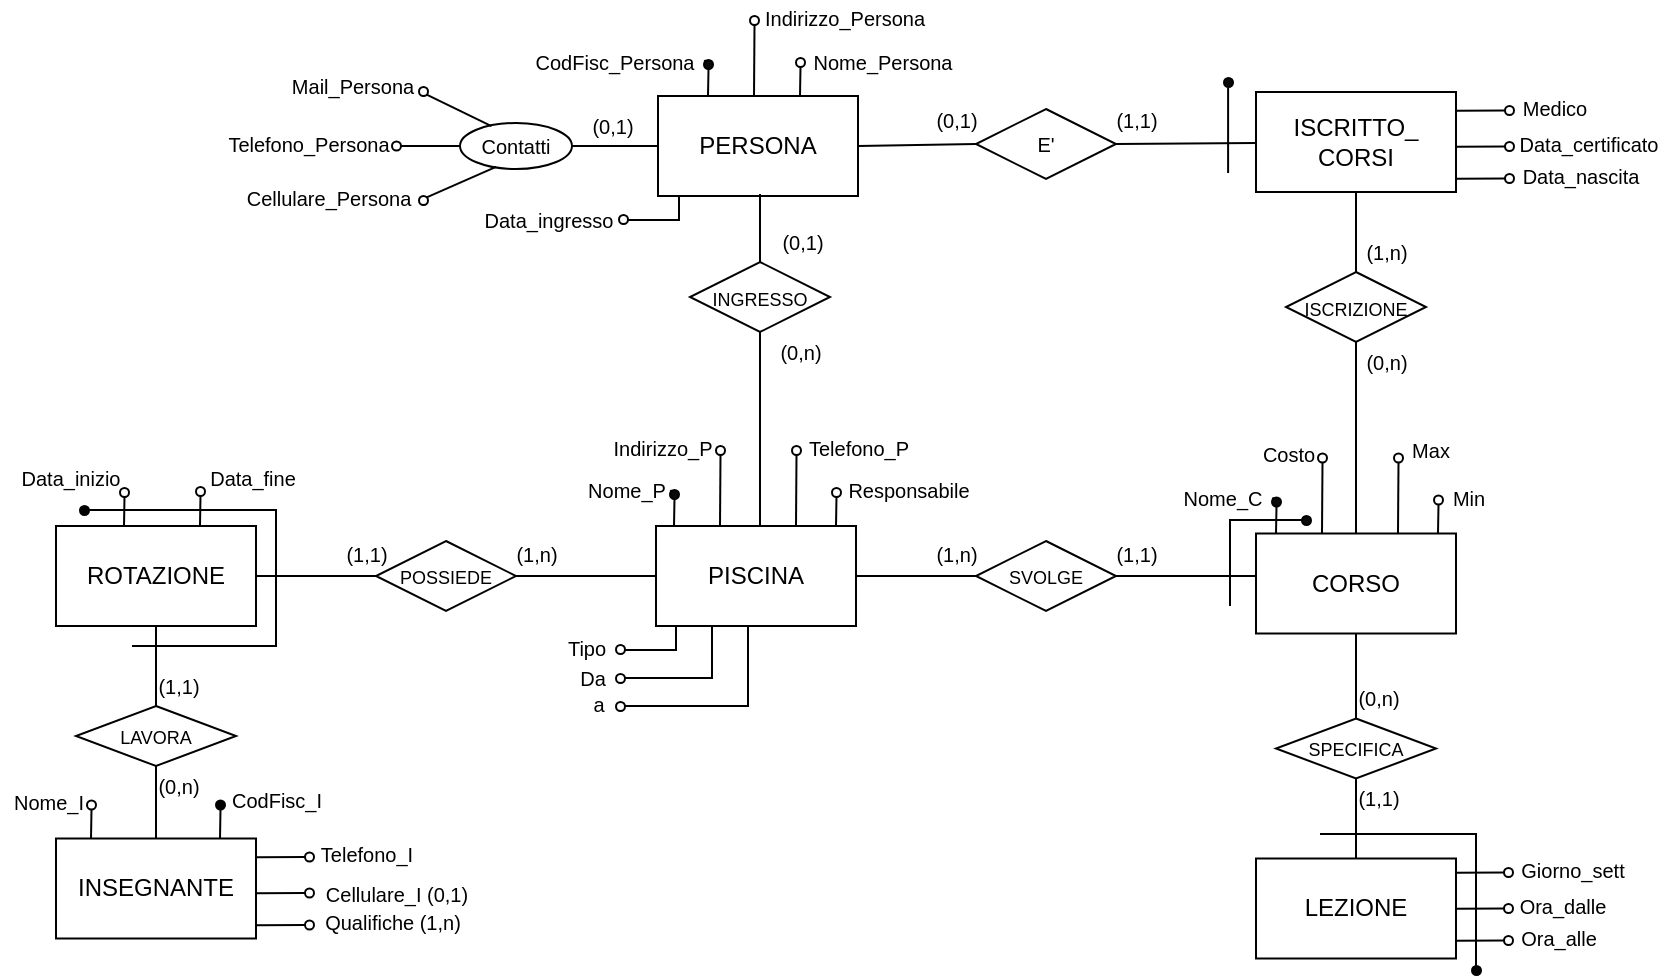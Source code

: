 <mxfile version="12.4.9" type="device"><diagram id="zWlOm9MlI9kUFFGALw18" name="Page-1"><mxGraphModel dx="1183" dy="431" grid="1" gridSize="2" guides="1" tooltips="1" connect="1" arrows="1" fold="1" page="1" pageScale="1" pageWidth="1169" pageHeight="827" math="0" shadow="0"><root><mxCell id="0"/><mxCell id="1" parent="0"/><mxCell id="mjh45-_hQNEJXWcxoejk-1" value="PISCINA" style="whiteSpace=wrap;html=1;align=center;" parent="1" vertex="1"><mxGeometry x="534" y="370" width="100" height="50" as="geometry"/></mxCell><mxCell id="mjh45-_hQNEJXWcxoejk-26" value="ROTAZIONE" style="whiteSpace=wrap;html=1;align=center;fillColor=#FFFFFF;" parent="1" vertex="1"><mxGeometry x="234" y="370" width="100" height="50" as="geometry"/></mxCell><mxCell id="mjh45-_hQNEJXWcxoejk-27" value="&lt;font style=&quot;font-size: 9px&quot;&gt;LAVORA&lt;/font&gt;" style="shape=rhombus;perimeter=rhombusPerimeter;whiteSpace=wrap;html=1;align=center;fillColor=#FFFFFF;" parent="1" vertex="1"><mxGeometry x="244" y="460" width="80" height="30" as="geometry"/></mxCell><mxCell id="mjh45-_hQNEJXWcxoejk-28" value="" style="endArrow=none;html=1;rounded=0;strokeWidth=1;exitX=0.5;exitY=1;exitDx=0;exitDy=0;entryX=0.5;entryY=0;entryDx=0;entryDy=0;" parent="1" source="mjh45-_hQNEJXWcxoejk-26" target="mjh45-_hQNEJXWcxoejk-27" edge="1"><mxGeometry relative="1" as="geometry"><mxPoint x="234" y="520" as="sourcePoint"/><mxPoint x="274" y="520" as="targetPoint"/></mxGeometry></mxCell><mxCell id="mjh45-_hQNEJXWcxoejk-29" value="INSEGNANTE" style="whiteSpace=wrap;html=1;align=center;fillColor=#FFFFFF;" parent="1" vertex="1"><mxGeometry x="234" y="526.25" width="100" height="50" as="geometry"/></mxCell><mxCell id="mjh45-_hQNEJXWcxoejk-30" value="" style="endArrow=none;html=1;rounded=0;strokeWidth=1;entryX=0.5;entryY=1;entryDx=0;entryDy=0;" parent="1" source="mjh45-_hQNEJXWcxoejk-29" target="mjh45-_hQNEJXWcxoejk-27" edge="1"><mxGeometry relative="1" as="geometry"><mxPoint x="234" y="590" as="sourcePoint"/><mxPoint x="394" y="590" as="targetPoint"/></mxGeometry></mxCell><mxCell id="mjh45-_hQNEJXWcxoejk-31" value="(1,1)" style="text;html=1;align=center;verticalAlign=middle;resizable=0;points=[];autosize=1;fontSize=10;" parent="1" vertex="1"><mxGeometry x="279" y="441" width="32" height="18" as="geometry"/></mxCell><mxCell id="mjh45-_hQNEJXWcxoejk-32" value="(0,n)" style="text;html=1;align=center;verticalAlign=middle;resizable=0;points=[];autosize=1;fontSize=10;" parent="1" vertex="1"><mxGeometry x="279" y="491" width="32" height="18" as="geometry"/></mxCell><mxCell id="mjh45-_hQNEJXWcxoejk-33" value="&lt;font style=&quot;font-size: 9px&quot;&gt;POSSIEDE&lt;/font&gt;" style="shape=rhombus;perimeter=rhombusPerimeter;whiteSpace=wrap;html=1;align=center;fillColor=#FFFFFF;" parent="1" vertex="1"><mxGeometry x="394" y="377.5" width="70" height="35" as="geometry"/></mxCell><mxCell id="mjh45-_hQNEJXWcxoejk-37" value="" style="endArrow=none;html=1;rounded=0;strokeWidth=1;entryX=0;entryY=0.5;entryDx=0;entryDy=0;exitX=1;exitY=0.5;exitDx=0;exitDy=0;" parent="1" source="mjh45-_hQNEJXWcxoejk-26" target="mjh45-_hQNEJXWcxoejk-33" edge="1"><mxGeometry relative="1" as="geometry"><mxPoint x="234" y="590" as="sourcePoint"/><mxPoint x="394" y="590" as="targetPoint"/></mxGeometry></mxCell><mxCell id="mjh45-_hQNEJXWcxoejk-38" value="" style="endArrow=none;html=1;rounded=0;strokeWidth=1;entryX=1;entryY=0.5;entryDx=0;entryDy=0;exitX=0;exitY=0.5;exitDx=0;exitDy=0;" parent="1" source="mjh45-_hQNEJXWcxoejk-1" target="mjh45-_hQNEJXWcxoejk-33" edge="1"><mxGeometry relative="1" as="geometry"><mxPoint x="234" y="590" as="sourcePoint"/><mxPoint x="394" y="590" as="targetPoint"/></mxGeometry></mxCell><mxCell id="mjh45-_hQNEJXWcxoejk-39" value="(1,1)" style="text;html=1;align=center;verticalAlign=middle;resizable=0;points=[];autosize=1;fontSize=10;" parent="1" vertex="1"><mxGeometry x="373" y="374.75" width="32" height="18" as="geometry"/></mxCell><mxCell id="mjh45-_hQNEJXWcxoejk-40" value="(1,n)" style="text;html=1;align=center;verticalAlign=middle;resizable=0;points=[];autosize=1;fontSize=10;" parent="1" vertex="1"><mxGeometry x="458" y="374.75" width="32" height="18" as="geometry"/></mxCell><mxCell id="mjh45-_hQNEJXWcxoejk-41" value="CORSO" style="whiteSpace=wrap;html=1;align=center;fillColor=#FFFFFF;" parent="1" vertex="1"><mxGeometry x="834" y="373.75" width="100" height="50" as="geometry"/></mxCell><mxCell id="mjh45-_hQNEJXWcxoejk-42" value="(0,n)" style="text;html=1;align=center;verticalAlign=middle;resizable=0;points=[];autosize=1;fontSize=10;" parent="1" vertex="1"><mxGeometry x="879" y="447.25" width="32" height="18" as="geometry"/></mxCell><mxCell id="mjh45-_hQNEJXWcxoejk-43" value="&lt;font style=&quot;font-size: 9px&quot;&gt;SPECIFICA&lt;/font&gt;" style="shape=rhombus;perimeter=rhombusPerimeter;whiteSpace=wrap;html=1;align=center;fillColor=#FFFFFF;" parent="1" vertex="1"><mxGeometry x="844" y="466.25" width="80" height="30" as="geometry"/></mxCell><mxCell id="mjh45-_hQNEJXWcxoejk-44" value="(1,1)" style="text;html=1;align=center;verticalAlign=middle;resizable=0;points=[];autosize=1;fontSize=10;" parent="1" vertex="1"><mxGeometry x="879" y="497.25" width="32" height="18" as="geometry"/></mxCell><mxCell id="mjh45-_hQNEJXWcxoejk-45" value="" style="endArrow=none;html=1;rounded=0;strokeWidth=1;entryX=0.5;entryY=1;entryDx=0;entryDy=0;" parent="1" source="mjh45-_hQNEJXWcxoejk-46" target="mjh45-_hQNEJXWcxoejk-43" edge="1"><mxGeometry relative="1" as="geometry"><mxPoint x="834" y="596.25" as="sourcePoint"/><mxPoint x="994" y="596.25" as="targetPoint"/></mxGeometry></mxCell><mxCell id="mjh45-_hQNEJXWcxoejk-46" value="LEZIONE" style="whiteSpace=wrap;html=1;align=center;fillColor=#FFFFFF;" parent="1" vertex="1"><mxGeometry x="834" y="536.25" width="100" height="50" as="geometry"/></mxCell><mxCell id="mjh45-_hQNEJXWcxoejk-47" value="" style="endArrow=none;html=1;rounded=0;strokeWidth=1;entryX=0.5;entryY=1;entryDx=0;entryDy=0;exitX=0.5;exitY=0;exitDx=0;exitDy=0;" parent="1" source="mjh45-_hQNEJXWcxoejk-43" target="mjh45-_hQNEJXWcxoejk-41" edge="1"><mxGeometry relative="1" as="geometry"><mxPoint x="144" y="596.25" as="sourcePoint"/><mxPoint x="304" y="596.25" as="targetPoint"/></mxGeometry></mxCell><mxCell id="mjh45-_hQNEJXWcxoejk-48" value="" style="endArrow=none;html=1;rounded=0;strokeWidth=1;entryX=0;entryY=0.5;entryDx=0;entryDy=0;exitX=1;exitY=0.5;exitDx=0;exitDy=0;" parent="1" target="mjh45-_hQNEJXWcxoejk-50" edge="1"><mxGeometry relative="1" as="geometry"><mxPoint x="634" y="395" as="sourcePoint"/><mxPoint x="694" y="590" as="targetPoint"/></mxGeometry></mxCell><mxCell id="mjh45-_hQNEJXWcxoejk-49" value="(1,n)" style="text;html=1;align=center;verticalAlign=middle;resizable=0;points=[];autosize=1;fontSize=10;" parent="1" vertex="1"><mxGeometry x="668" y="374.75" width="32" height="18" as="geometry"/></mxCell><mxCell id="mjh45-_hQNEJXWcxoejk-50" value="&lt;font style=&quot;font-size: 9px&quot;&gt;SVOLGE&lt;/font&gt;" style="shape=rhombus;perimeter=rhombusPerimeter;whiteSpace=wrap;html=1;align=center;fillColor=#FFFFFF;" parent="1" vertex="1"><mxGeometry x="694" y="377.5" width="70" height="35" as="geometry"/></mxCell><mxCell id="mjh45-_hQNEJXWcxoejk-51" value="" style="endArrow=none;html=1;rounded=0;strokeWidth=1;entryX=1;entryY=0.5;entryDx=0;entryDy=0;exitX=0;exitY=0.5;exitDx=0;exitDy=0;" parent="1" target="mjh45-_hQNEJXWcxoejk-50" edge="1"><mxGeometry relative="1" as="geometry"><mxPoint x="834" y="395" as="sourcePoint"/><mxPoint x="694" y="590" as="targetPoint"/></mxGeometry></mxCell><mxCell id="mjh45-_hQNEJXWcxoejk-52" value="(1,1)" style="text;html=1;align=center;verticalAlign=middle;resizable=0;points=[];autosize=1;fontSize=10;" parent="1" vertex="1"><mxGeometry x="758" y="374.75" width="32" height="18" as="geometry"/></mxCell><mxCell id="mjh45-_hQNEJXWcxoejk-57" value="ISCRITTO_&lt;br&gt;CORSI" style="whiteSpace=wrap;html=1;align=center;fillColor=#FFFFFF;" parent="1" vertex="1"><mxGeometry x="834" y="153" width="100" height="50" as="geometry"/></mxCell><mxCell id="mjh45-_hQNEJXWcxoejk-58" value="PERSONA" style="whiteSpace=wrap;html=1;align=center;fillColor=#FFFFFF;" parent="1" vertex="1"><mxGeometry x="535" y="155" width="100" height="50" as="geometry"/></mxCell><mxCell id="mjh45-_hQNEJXWcxoejk-59" value="&lt;font style=&quot;font-size: 9px&quot;&gt;INGRESSO&lt;/font&gt;" style="shape=rhombus;perimeter=rhombusPerimeter;whiteSpace=wrap;html=1;align=center;fillColor=#FFFFFF;" parent="1" vertex="1"><mxGeometry x="551" y="238" width="70" height="35" as="geometry"/></mxCell><mxCell id="mjh45-_hQNEJXWcxoejk-60" value="&lt;font style=&quot;font-size: 9px&quot;&gt;ISCRIZIONE&lt;/font&gt;" style="shape=rhombus;perimeter=rhombusPerimeter;whiteSpace=wrap;html=1;align=center;fillColor=#FFFFFF;" parent="1" vertex="1"><mxGeometry x="849" y="243" width="70" height="35" as="geometry"/></mxCell><mxCell id="mjh45-_hQNEJXWcxoejk-61" value="" style="endArrow=none;html=1;rounded=0;strokeWidth=1;entryX=0.5;entryY=1;entryDx=0;entryDy=0;" parent="1" target="mjh45-_hQNEJXWcxoejk-59" edge="1"><mxGeometry relative="1" as="geometry"><mxPoint x="586" y="370" as="sourcePoint"/><mxPoint x="390" y="610" as="targetPoint"/><Array as="points"/></mxGeometry></mxCell><mxCell id="mjh45-_hQNEJXWcxoejk-62" value="" style="endArrow=none;html=1;rounded=0;strokeWidth=1;entryX=0.5;entryY=1;entryDx=0;entryDy=0;exitX=0.5;exitY=0;exitDx=0;exitDy=0;" parent="1" source="mjh45-_hQNEJXWcxoejk-41" target="mjh45-_hQNEJXWcxoejk-60" edge="1"><mxGeometry relative="1" as="geometry"><mxPoint x="230" y="610" as="sourcePoint"/><mxPoint x="390" y="610" as="targetPoint"/><Array as="points"><mxPoint x="884" y="310"/></Array></mxGeometry></mxCell><mxCell id="mjh45-_hQNEJXWcxoejk-63" value="" style="endArrow=none;html=1;rounded=0;strokeWidth=1;exitX=0.5;exitY=0;exitDx=0;exitDy=0;" parent="1" source="mjh45-_hQNEJXWcxoejk-59" edge="1"><mxGeometry relative="1" as="geometry"><mxPoint x="172" y="608" as="sourcePoint"/><mxPoint x="586" y="204" as="targetPoint"/></mxGeometry></mxCell><mxCell id="mjh45-_hQNEJXWcxoejk-64" value="" style="endArrow=none;html=1;rounded=0;strokeWidth=1;entryX=0.5;entryY=0;entryDx=0;entryDy=0;exitX=0.5;exitY=1;exitDx=0;exitDy=0;" parent="1" source="mjh45-_hQNEJXWcxoejk-57" target="mjh45-_hQNEJXWcxoejk-60" edge="1"><mxGeometry relative="1" as="geometry"><mxPoint x="300" y="613" as="sourcePoint"/><mxPoint x="460" y="613" as="targetPoint"/></mxGeometry></mxCell><mxCell id="mjh45-_hQNEJXWcxoejk-68" value="(0,n)" style="text;html=1;align=center;verticalAlign=middle;resizable=0;points=[];autosize=1;fontSize=10;" parent="1" vertex="1"><mxGeometry x="590" y="274" width="32" height="18" as="geometry"/></mxCell><mxCell id="mjh45-_hQNEJXWcxoejk-69" value="(0,n)" style="text;html=1;align=center;verticalAlign=middle;resizable=0;points=[];autosize=1;fontSize=10;" parent="1" vertex="1"><mxGeometry x="883" y="279" width="32" height="18" as="geometry"/></mxCell><mxCell id="mjh45-_hQNEJXWcxoejk-70" value="(0,1)" style="text;html=1;align=center;verticalAlign=middle;resizable=0;points=[];autosize=1;fontSize=10;" parent="1" vertex="1"><mxGeometry x="591" y="219" width="32" height="18" as="geometry"/></mxCell><mxCell id="mjh45-_hQNEJXWcxoejk-71" value="(1,n)" style="text;html=1;align=center;verticalAlign=middle;resizable=0;points=[];autosize=1;fontSize=10;" parent="1" vertex="1"><mxGeometry x="883" y="224" width="32" height="18" as="geometry"/></mxCell><mxCell id="mjh45-_hQNEJXWcxoejk-72" value="" style="endArrow=none;html=1;strokeWidth=1;exitX=0.06;exitY=0;exitDx=0;exitDy=0;exitPerimeter=0;" parent="1" source="mjh45-_hQNEJXWcxoejk-73" edge="1"><mxGeometry width="50" height="50" relative="1" as="geometry"><mxPoint x="543.55" y="370" as="sourcePoint"/><mxPoint x="543.55" y="356" as="targetPoint"/></mxGeometry></mxCell><mxCell id="mjh45-_hQNEJXWcxoejk-73" value="" style="ellipse;whiteSpace=wrap;html=1;aspect=fixed;fillColor=#0A0A0A;" parent="1" vertex="1"><mxGeometry x="541" y="352" width="4.5" height="4.5" as="geometry"/></mxCell><mxCell id="mjh45-_hQNEJXWcxoejk-78" value="" style="endArrow=none;html=1;strokeWidth=1;" parent="1" target="mjh45-_hQNEJXWcxoejk-73" edge="1"><mxGeometry width="50" height="50" relative="1" as="geometry"><mxPoint x="543" y="370" as="sourcePoint"/><mxPoint x="543.55" y="356" as="targetPoint"/></mxGeometry></mxCell><mxCell id="mjh45-_hQNEJXWcxoejk-83" value="" style="endArrow=none;html=1;strokeWidth=1;entryX=0.5;entryY=1;entryDx=0;entryDy=0;" parent="1" target="mjh45-_hQNEJXWcxoejk-84" edge="1"><mxGeometry width="50" height="50" relative="1" as="geometry"><mxPoint x="566" y="370" as="sourcePoint"/><mxPoint x="576" y="338" as="targetPoint"/></mxGeometry></mxCell><mxCell id="mjh45-_hQNEJXWcxoejk-84" value="" style="ellipse;whiteSpace=wrap;html=1;aspect=fixed;fillColor=#FFFFFF;" parent="1" vertex="1"><mxGeometry x="564" y="330" width="4.5" height="4.5" as="geometry"/></mxCell><mxCell id="mjh45-_hQNEJXWcxoejk-85" value="&lt;font style=&quot;font-size: 10px;&quot;&gt;Nome_P&lt;/font&gt;" style="text;html=1;align=center;verticalAlign=middle;resizable=0;points=[];autosize=1;fontSize=10;" parent="1" vertex="1"><mxGeometry x="494" y="343" width="50" height="18" as="geometry"/></mxCell><mxCell id="mjh45-_hQNEJXWcxoejk-86" value="&lt;font style=&quot;font-size: 10px;&quot;&gt;Indirizzo_P&lt;/font&gt;" style="text;html=1;align=center;verticalAlign=middle;resizable=0;points=[];autosize=1;fontSize=10;" parent="1" vertex="1"><mxGeometry x="507" y="322.25" width="60" height="18" as="geometry"/></mxCell><mxCell id="mjh45-_hQNEJXWcxoejk-89" value="" style="ellipse;whiteSpace=wrap;html=1;aspect=fixed;fillColor=#FFFFFF;" parent="1" vertex="1"><mxGeometry x="602" y="330" width="4.5" height="4.5" as="geometry"/></mxCell><mxCell id="mjh45-_hQNEJXWcxoejk-90" value="" style="endArrow=none;html=1;strokeWidth=1;" parent="1" target="mjh45-_hQNEJXWcxoejk-89" edge="1"><mxGeometry width="50" height="50" relative="1" as="geometry"><mxPoint x="604" y="370" as="sourcePoint"/><mxPoint x="604.55" y="334" as="targetPoint"/></mxGeometry></mxCell><mxCell id="mjh45-_hQNEJXWcxoejk-91" value="" style="ellipse;whiteSpace=wrap;html=1;aspect=fixed;fillColor=#FFFFFF;" parent="1" vertex="1"><mxGeometry x="622" y="351" width="4.5" height="4.5" as="geometry"/></mxCell><mxCell id="mjh45-_hQNEJXWcxoejk-92" value="" style="endArrow=none;html=1;strokeWidth=1;" parent="1" target="mjh45-_hQNEJXWcxoejk-91" edge="1"><mxGeometry width="50" height="50" relative="1" as="geometry"><mxPoint x="624" y="370" as="sourcePoint"/><mxPoint x="624.55" y="355" as="targetPoint"/></mxGeometry></mxCell><mxCell id="mjh45-_hQNEJXWcxoejk-94" value="&lt;font style=&quot;font-size: 10px;&quot;&gt;Telefono_P&lt;/font&gt;" style="text;html=1;align=center;verticalAlign=middle;resizable=0;points=[];autosize=1;fontSize=10;" parent="1" vertex="1"><mxGeometry x="604" y="322.25" width="62" height="18" as="geometry"/></mxCell><mxCell id="mjh45-_hQNEJXWcxoejk-95" value="&lt;font style=&quot;font-size: 10px;&quot;&gt;Responsabile&lt;/font&gt;" style="text;html=1;align=center;verticalAlign=middle;resizable=0;points=[];autosize=1;fontSize=10;" parent="1" vertex="1"><mxGeometry x="624" y="343" width="72" height="18" as="geometry"/></mxCell><mxCell id="ldXoL7fJtXFzRY7dU9ZK-1" value="" style="endArrow=none;html=1;strokeWidth=1;exitX=0.06;exitY=0;exitDx=0;exitDy=0;exitPerimeter=0;" parent="1" source="ldXoL7fJtXFzRY7dU9ZK-2" edge="1"><mxGeometry width="50" height="50" relative="1" as="geometry"><mxPoint x="844.55" y="373.75" as="sourcePoint"/><mxPoint x="844.55" y="359.75" as="targetPoint"/></mxGeometry></mxCell><mxCell id="ldXoL7fJtXFzRY7dU9ZK-2" value="" style="ellipse;whiteSpace=wrap;html=1;aspect=fixed;fillColor=#0A0A0A;" parent="1" vertex="1"><mxGeometry x="842" y="355.75" width="4.5" height="4.5" as="geometry"/></mxCell><mxCell id="ldXoL7fJtXFzRY7dU9ZK-3" value="" style="endArrow=none;html=1;strokeWidth=1;" parent="1" target="ldXoL7fJtXFzRY7dU9ZK-2" edge="1"><mxGeometry width="50" height="50" relative="1" as="geometry"><mxPoint x="844" y="373.75" as="sourcePoint"/><mxPoint x="844.55" y="359.75" as="targetPoint"/></mxGeometry></mxCell><mxCell id="ldXoL7fJtXFzRY7dU9ZK-4" value="" style="endArrow=none;html=1;strokeWidth=1;entryX=0.5;entryY=1;entryDx=0;entryDy=0;" parent="1" target="ldXoL7fJtXFzRY7dU9ZK-5" edge="1"><mxGeometry width="50" height="50" relative="1" as="geometry"><mxPoint x="867" y="373.75" as="sourcePoint"/><mxPoint x="867.55" y="337.75" as="targetPoint"/></mxGeometry></mxCell><mxCell id="ldXoL7fJtXFzRY7dU9ZK-5" value="" style="ellipse;whiteSpace=wrap;html=1;aspect=fixed;fillColor=#FFFFFF;" parent="1" vertex="1"><mxGeometry x="865" y="333.75" width="4.5" height="4.5" as="geometry"/></mxCell><mxCell id="ldXoL7fJtXFzRY7dU9ZK-6" value="&lt;font style=&quot;font-size: 10px;&quot;&gt;Nome_C&lt;/font&gt;" style="text;html=1;align=center;verticalAlign=middle;resizable=0;points=[];autosize=1;fontSize=10;" parent="1" vertex="1"><mxGeometry x="792" y="346.75" width="50" height="18" as="geometry"/></mxCell><mxCell id="ldXoL7fJtXFzRY7dU9ZK-7" value="&lt;font style=&quot;font-size: 10px;&quot;&gt;Costo&lt;br style=&quot;font-size: 10px;&quot;&gt;&lt;/font&gt;" style="text;html=1;align=center;verticalAlign=middle;resizable=0;points=[];autosize=1;fontSize=10;" parent="1" vertex="1"><mxGeometry x="831" y="324.75" width="38" height="18" as="geometry"/></mxCell><mxCell id="ldXoL7fJtXFzRY7dU9ZK-8" value="" style="ellipse;whiteSpace=wrap;html=1;aspect=fixed;fillColor=#FFFFFF;" parent="1" vertex="1"><mxGeometry x="903" y="333.75" width="4.5" height="4.5" as="geometry"/></mxCell><mxCell id="ldXoL7fJtXFzRY7dU9ZK-9" value="" style="endArrow=none;html=1;strokeWidth=1;" parent="1" target="ldXoL7fJtXFzRY7dU9ZK-8" edge="1"><mxGeometry width="50" height="50" relative="1" as="geometry"><mxPoint x="905" y="373.75" as="sourcePoint"/><mxPoint x="905.55" y="337.75" as="targetPoint"/></mxGeometry></mxCell><mxCell id="ldXoL7fJtXFzRY7dU9ZK-10" value="" style="ellipse;whiteSpace=wrap;html=1;aspect=fixed;fillColor=#FFFFFF;" parent="1" vertex="1"><mxGeometry x="923" y="354.75" width="4.5" height="4.5" as="geometry"/></mxCell><mxCell id="ldXoL7fJtXFzRY7dU9ZK-11" value="" style="endArrow=none;html=1;strokeWidth=1;" parent="1" target="ldXoL7fJtXFzRY7dU9ZK-10" edge="1"><mxGeometry width="50" height="50" relative="1" as="geometry"><mxPoint x="925" y="373.75" as="sourcePoint"/><mxPoint x="925.55" y="358.75" as="targetPoint"/></mxGeometry></mxCell><mxCell id="ldXoL7fJtXFzRY7dU9ZK-12" value="&lt;font style=&quot;font-size: 10px;&quot;&gt;Max&lt;/font&gt;" style="text;html=1;align=center;verticalAlign=middle;resizable=0;points=[];autosize=1;fontSize=10;" parent="1" vertex="1"><mxGeometry x="905.5" y="323.25" width="30" height="18" as="geometry"/></mxCell><mxCell id="ldXoL7fJtXFzRY7dU9ZK-13" value="&lt;font style=&quot;font-size: 10px;&quot;&gt;Min&lt;/font&gt;" style="text;html=1;align=center;verticalAlign=middle;resizable=0;points=[];autosize=1;fontSize=10;" parent="1" vertex="1"><mxGeometry x="925.5" y="346.75" width="28" height="18" as="geometry"/></mxCell><mxCell id="ldXoL7fJtXFzRY7dU9ZK-14" value="" style="endArrow=none;html=1;rounded=0;" parent="1" edge="1"><mxGeometry width="50" height="50" relative="1" as="geometry"><mxPoint x="857" y="367" as="sourcePoint"/><mxPoint x="821" y="410" as="targetPoint"/><Array as="points"><mxPoint x="821" y="367"/></Array></mxGeometry></mxCell><mxCell id="ldXoL7fJtXFzRY7dU9ZK-15" value="" style="ellipse;whiteSpace=wrap;html=1;aspect=fixed;fillColor=#0A0A0A;" parent="1" vertex="1"><mxGeometry x="857" y="365" width="4.5" height="4.5" as="geometry"/></mxCell><mxCell id="ldXoL7fJtXFzRY7dU9ZK-16" value="" style="ellipse;whiteSpace=wrap;html=1;aspect=fixed;fillColor=#FFFFFF;" parent="1" vertex="1"><mxGeometry x="958" y="541" width="4.5" height="4.5" as="geometry"/></mxCell><mxCell id="ldXoL7fJtXFzRY7dU9ZK-17" value="" style="endArrow=none;html=1;strokeWidth=1;exitX=0.995;exitY=0.142;exitDx=0;exitDy=0;exitPerimeter=0;entryX=0;entryY=0.5;entryDx=0;entryDy=0;" parent="1" source="mjh45-_hQNEJXWcxoejk-46" target="ldXoL7fJtXFzRY7dU9ZK-16" edge="1"><mxGeometry width="50" height="50" relative="1" as="geometry"><mxPoint x="964" y="573" as="sourcePoint"/><mxPoint x="958" y="543" as="targetPoint"/></mxGeometry></mxCell><mxCell id="ldXoL7fJtXFzRY7dU9ZK-20" value="Giorno_sett" style="text;html=1;align=center;verticalAlign=middle;resizable=0;points=[];autosize=1;fontSize=10;" parent="1" vertex="1"><mxGeometry x="960" y="533.25" width="64" height="18" as="geometry"/></mxCell><mxCell id="ldXoL7fJtXFzRY7dU9ZK-21" value="" style="ellipse;whiteSpace=wrap;html=1;aspect=fixed;fillColor=#FFFFFF;" parent="1" vertex="1"><mxGeometry x="958" y="559" width="4.5" height="4.5" as="geometry"/></mxCell><mxCell id="ldXoL7fJtXFzRY7dU9ZK-22" value="" style="endArrow=none;html=1;strokeWidth=1;exitX=0.995;exitY=0.142;exitDx=0;exitDy=0;exitPerimeter=0;entryX=0;entryY=0.5;entryDx=0;entryDy=0;" parent="1" target="ldXoL7fJtXFzRY7dU9ZK-21" edge="1"><mxGeometry width="50" height="50" relative="1" as="geometry"><mxPoint x="933.5" y="561.35" as="sourcePoint"/><mxPoint x="958" y="561" as="targetPoint"/></mxGeometry></mxCell><mxCell id="ldXoL7fJtXFzRY7dU9ZK-23" value="Ora_dalle" style="text;html=1;align=center;verticalAlign=middle;resizable=0;points=[];autosize=1;fontSize=10;" parent="1" vertex="1"><mxGeometry x="960" y="551.25" width="54" height="18" as="geometry"/></mxCell><mxCell id="ldXoL7fJtXFzRY7dU9ZK-24" value="" style="ellipse;whiteSpace=wrap;html=1;aspect=fixed;fillColor=#FFFFFF;" parent="1" vertex="1"><mxGeometry x="958" y="575" width="4.5" height="4.5" as="geometry"/></mxCell><mxCell id="ldXoL7fJtXFzRY7dU9ZK-25" value="" style="endArrow=none;html=1;strokeWidth=1;exitX=0.995;exitY=0.142;exitDx=0;exitDy=0;exitPerimeter=0;entryX=0;entryY=0.5;entryDx=0;entryDy=0;" parent="1" target="ldXoL7fJtXFzRY7dU9ZK-24" edge="1"><mxGeometry width="50" height="50" relative="1" as="geometry"><mxPoint x="933.5" y="577.35" as="sourcePoint"/><mxPoint x="958" y="577" as="targetPoint"/></mxGeometry></mxCell><mxCell id="ldXoL7fJtXFzRY7dU9ZK-26" value="Ora_alle" style="text;html=1;align=center;verticalAlign=middle;resizable=0;points=[];autosize=1;fontSize=10;" parent="1" vertex="1"><mxGeometry x="960" y="567.25" width="50" height="18" as="geometry"/></mxCell><mxCell id="ldXoL7fJtXFzRY7dU9ZK-27" value="" style="endArrow=none;html=1;fontSize=9;rounded=0;" parent="1" edge="1"><mxGeometry width="50" height="50" relative="1" as="geometry"><mxPoint x="866" y="524" as="sourcePoint"/><mxPoint x="944" y="590" as="targetPoint"/><Array as="points"><mxPoint x="944" y="524"/></Array></mxGeometry></mxCell><mxCell id="ldXoL7fJtXFzRY7dU9ZK-29" value="" style="ellipse;whiteSpace=wrap;html=1;aspect=fixed;fillColor=#000000;" parent="1" vertex="1"><mxGeometry x="942" y="590" width="4.5" height="4.5" as="geometry"/></mxCell><mxCell id="ldXoL7fJtXFzRY7dU9ZK-30" value="" style="ellipse;whiteSpace=wrap;html=1;aspect=fixed;fillColor=#FFFFFF;" parent="1" vertex="1"><mxGeometry x="304" y="350.5" width="4.5" height="4.5" as="geometry"/></mxCell><mxCell id="ldXoL7fJtXFzRY7dU9ZK-31" value="" style="endArrow=none;html=1;strokeWidth=1;" parent="1" target="ldXoL7fJtXFzRY7dU9ZK-30" edge="1"><mxGeometry width="50" height="50" relative="1" as="geometry"><mxPoint x="306" y="369.5" as="sourcePoint"/><mxPoint x="306.55" y="354.5" as="targetPoint"/></mxGeometry></mxCell><mxCell id="ldXoL7fJtXFzRY7dU9ZK-32" value="&lt;font style=&quot;font-size: 10px;&quot;&gt;Data_fine&lt;/font&gt;" style="text;html=1;align=center;verticalAlign=middle;resizable=0;points=[];autosize=1;fontSize=10;" parent="1" vertex="1"><mxGeometry x="304.5" y="337" width="54" height="18" as="geometry"/></mxCell><mxCell id="ldXoL7fJtXFzRY7dU9ZK-33" value="" style="ellipse;whiteSpace=wrap;html=1;aspect=fixed;fillColor=#FFFFFF;" parent="1" vertex="1"><mxGeometry x="266" y="351" width="4.5" height="4.5" as="geometry"/></mxCell><mxCell id="ldXoL7fJtXFzRY7dU9ZK-34" value="" style="endArrow=none;html=1;strokeWidth=1;" parent="1" target="ldXoL7fJtXFzRY7dU9ZK-33" edge="1"><mxGeometry width="50" height="50" relative="1" as="geometry"><mxPoint x="268" y="370" as="sourcePoint"/><mxPoint x="268.55" y="355" as="targetPoint"/></mxGeometry></mxCell><mxCell id="ldXoL7fJtXFzRY7dU9ZK-35" value="&lt;font style=&quot;font-size: 10px;&quot;&gt;Data_inizio&lt;/font&gt;" style="text;html=1;align=center;verticalAlign=middle;resizable=0;points=[];autosize=1;fontSize=10;" parent="1" vertex="1"><mxGeometry x="210.5" y="336.75" width="60" height="18" as="geometry"/></mxCell><mxCell id="ldXoL7fJtXFzRY7dU9ZK-38" value="" style="endArrow=none;html=1;fontSize=9;rounded=0;" parent="1" edge="1"><mxGeometry width="50" height="50" relative="1" as="geometry"><mxPoint x="250" y="362" as="sourcePoint"/><mxPoint x="272" y="430" as="targetPoint"/><Array as="points"><mxPoint x="344" y="362"/><mxPoint x="344" y="430"/></Array></mxGeometry></mxCell><mxCell id="ldXoL7fJtXFzRY7dU9ZK-39" value="" style="ellipse;whiteSpace=wrap;html=1;aspect=fixed;fillColor=#000000;" parent="1" vertex="1"><mxGeometry x="246" y="360" width="4.5" height="4.5" as="geometry"/></mxCell><mxCell id="ldXoL7fJtXFzRY7dU9ZK-40" value="" style="endArrow=none;html=1;strokeWidth=1;" parent="1" target="ldXoL7fJtXFzRY7dU9ZK-42" edge="1"><mxGeometry width="50" height="50" relative="1" as="geometry"><mxPoint x="316" y="526.25" as="sourcePoint"/><mxPoint x="316.55" y="511.25" as="targetPoint"/></mxGeometry></mxCell><mxCell id="ldXoL7fJtXFzRY7dU9ZK-41" value="" style="endArrow=none;html=1;strokeWidth=1;" parent="1" target="ldXoL7fJtXFzRY7dU9ZK-44" edge="1"><mxGeometry width="50" height="50" relative="1" as="geometry"><mxPoint x="251.5" y="526.25" as="sourcePoint"/><mxPoint x="252.05" y="511.25" as="targetPoint"/></mxGeometry></mxCell><mxCell id="ldXoL7fJtXFzRY7dU9ZK-42" value="" style="ellipse;whiteSpace=wrap;html=1;aspect=fixed;fillColor=#000000;" parent="1" vertex="1"><mxGeometry x="314" y="507.25" width="4.5" height="4.5" as="geometry"/></mxCell><mxCell id="ldXoL7fJtXFzRY7dU9ZK-43" value="&lt;font style=&quot;font-size: 10px;&quot;&gt;CodFisc_I&lt;/font&gt;" style="text;html=1;align=center;verticalAlign=middle;resizable=0;points=[];autosize=1;fontSize=10;" parent="1" vertex="1"><mxGeometry x="316" y="498.25" width="56" height="18" as="geometry"/></mxCell><mxCell id="ldXoL7fJtXFzRY7dU9ZK-44" value="" style="ellipse;whiteSpace=wrap;html=1;aspect=fixed;fillColor=#FFFFFF;" parent="1" vertex="1"><mxGeometry x="249.5" y="507.25" width="4.5" height="4.5" as="geometry"/></mxCell><mxCell id="ldXoL7fJtXFzRY7dU9ZK-45" value="&lt;font style=&quot;font-size: 10px;&quot;&gt;Nome_I&lt;/font&gt;" style="text;html=1;align=center;verticalAlign=middle;resizable=0;points=[];autosize=1;fontSize=10;" parent="1" vertex="1"><mxGeometry x="206.5" y="499.25" width="46" height="18" as="geometry"/></mxCell><mxCell id="ldXoL7fJtXFzRY7dU9ZK-47" value="" style="ellipse;whiteSpace=wrap;html=1;aspect=fixed;fillColor=#FFFFFF;" parent="1" vertex="1"><mxGeometry x="358.5" y="533.25" width="4.5" height="4.5" as="geometry"/></mxCell><mxCell id="ldXoL7fJtXFzRY7dU9ZK-48" value="" style="endArrow=none;html=1;strokeWidth=1;exitX=0.995;exitY=0.142;exitDx=0;exitDy=0;exitPerimeter=0;entryX=0;entryY=0.5;entryDx=0;entryDy=0;" parent="1" target="ldXoL7fJtXFzRY7dU9ZK-47" edge="1"><mxGeometry width="50" height="50" relative="1" as="geometry"><mxPoint x="334" y="535.6" as="sourcePoint"/><mxPoint x="358.5" y="535.25" as="targetPoint"/></mxGeometry></mxCell><mxCell id="ldXoL7fJtXFzRY7dU9ZK-49" value="Telefono_I" style="text;html=1;align=center;verticalAlign=middle;resizable=0;points=[];autosize=1;fontSize=10;" parent="1" vertex="1"><mxGeometry x="360" y="525.25" width="58" height="18" as="geometry"/></mxCell><mxCell id="ldXoL7fJtXFzRY7dU9ZK-50" value="" style="ellipse;whiteSpace=wrap;html=1;aspect=fixed;fillColor=#FFFFFF;" parent="1" vertex="1"><mxGeometry x="358.5" y="551.25" width="4.5" height="4.5" as="geometry"/></mxCell><mxCell id="ldXoL7fJtXFzRY7dU9ZK-51" value="" style="endArrow=none;html=1;strokeWidth=1;exitX=0.995;exitY=0.142;exitDx=0;exitDy=0;exitPerimeter=0;entryX=0;entryY=0.5;entryDx=0;entryDy=0;" parent="1" target="ldXoL7fJtXFzRY7dU9ZK-50" edge="1"><mxGeometry width="50" height="50" relative="1" as="geometry"><mxPoint x="334" y="553.6" as="sourcePoint"/><mxPoint x="358.5" y="553.25" as="targetPoint"/></mxGeometry></mxCell><mxCell id="ldXoL7fJtXFzRY7dU9ZK-52" value="Cellulare_I (0,1)" style="text;html=1;align=center;verticalAlign=middle;resizable=0;points=[];autosize=1;fontSize=10;" parent="1" vertex="1"><mxGeometry x="363" y="544.5" width="82" height="18" as="geometry"/></mxCell><mxCell id="ldXoL7fJtXFzRY7dU9ZK-53" value="" style="ellipse;whiteSpace=wrap;html=1;aspect=fixed;fillColor=#FFFFFF;" parent="1" vertex="1"><mxGeometry x="358.5" y="567.25" width="4.5" height="4.5" as="geometry"/></mxCell><mxCell id="ldXoL7fJtXFzRY7dU9ZK-54" value="" style="endArrow=none;html=1;strokeWidth=1;exitX=0.995;exitY=0.142;exitDx=0;exitDy=0;exitPerimeter=0;entryX=0;entryY=0.5;entryDx=0;entryDy=0;" parent="1" target="ldXoL7fJtXFzRY7dU9ZK-53" edge="1"><mxGeometry width="50" height="50" relative="1" as="geometry"><mxPoint x="334" y="569.6" as="sourcePoint"/><mxPoint x="358.5" y="569.25" as="targetPoint"/></mxGeometry></mxCell><mxCell id="ldXoL7fJtXFzRY7dU9ZK-55" value="Qualifiche (1,n)" style="text;html=1;align=center;verticalAlign=middle;resizable=0;points=[];autosize=1;fontSize=10;" parent="1" vertex="1"><mxGeometry x="362" y="559" width="80" height="18" as="geometry"/></mxCell><mxCell id="ldXoL7fJtXFzRY7dU9ZK-58" value="" style="endArrow=none;html=1;strokeWidth=1;exitX=0.06;exitY=0;exitDx=0;exitDy=0;exitPerimeter=0;" parent="1" source="ldXoL7fJtXFzRY7dU9ZK-59" edge="1"><mxGeometry width="50" height="50" relative="1" as="geometry"><mxPoint x="560.55" y="155" as="sourcePoint"/><mxPoint x="560.55" y="141" as="targetPoint"/></mxGeometry></mxCell><mxCell id="ldXoL7fJtXFzRY7dU9ZK-59" value="" style="ellipse;whiteSpace=wrap;html=1;aspect=fixed;fillColor=#0A0A0A;" parent="1" vertex="1"><mxGeometry x="558" y="137" width="4.5" height="4.5" as="geometry"/></mxCell><mxCell id="ldXoL7fJtXFzRY7dU9ZK-60" value="" style="endArrow=none;html=1;strokeWidth=1;" parent="1" target="ldXoL7fJtXFzRY7dU9ZK-59" edge="1"><mxGeometry width="50" height="50" relative="1" as="geometry"><mxPoint x="560" y="155" as="sourcePoint"/><mxPoint x="560.55" y="141" as="targetPoint"/></mxGeometry></mxCell><mxCell id="ldXoL7fJtXFzRY7dU9ZK-61" value="" style="endArrow=none;html=1;strokeWidth=1;entryX=0.5;entryY=1;entryDx=0;entryDy=0;" parent="1" target="ldXoL7fJtXFzRY7dU9ZK-62" edge="1"><mxGeometry width="50" height="50" relative="1" as="geometry"><mxPoint x="583" y="155" as="sourcePoint"/><mxPoint x="583.55" y="119" as="targetPoint"/></mxGeometry></mxCell><mxCell id="ldXoL7fJtXFzRY7dU9ZK-62" value="" style="ellipse;whiteSpace=wrap;html=1;aspect=fixed;fillColor=#FFFFFF;" parent="1" vertex="1"><mxGeometry x="581" y="115" width="4.5" height="4.5" as="geometry"/></mxCell><mxCell id="ldXoL7fJtXFzRY7dU9ZK-63" value="&lt;font style=&quot;font-size: 10px;&quot;&gt;CodFisc_Persona&lt;/font&gt;" style="text;html=1;align=center;verticalAlign=middle;resizable=0;points=[];autosize=1;fontSize=10;" parent="1" vertex="1"><mxGeometry x="468" y="129" width="90" height="18" as="geometry"/></mxCell><mxCell id="ldXoL7fJtXFzRY7dU9ZK-64" value="&lt;font style=&quot;font-size: 10px;&quot;&gt;Indirizzo_Persona&lt;/font&gt;" style="text;html=1;align=center;verticalAlign=middle;resizable=0;points=[];autosize=1;fontSize=10;" parent="1" vertex="1"><mxGeometry x="582" y="107" width="92" height="18" as="geometry"/></mxCell><mxCell id="ldXoL7fJtXFzRY7dU9ZK-67" value="" style="ellipse;whiteSpace=wrap;html=1;aspect=fixed;fillColor=#FFFFFF;" parent="1" vertex="1"><mxGeometry x="604" y="136" width="4.5" height="4.5" as="geometry"/></mxCell><mxCell id="ldXoL7fJtXFzRY7dU9ZK-68" value="" style="endArrow=none;html=1;strokeWidth=1;" parent="1" target="ldXoL7fJtXFzRY7dU9ZK-67" edge="1"><mxGeometry width="50" height="50" relative="1" as="geometry"><mxPoint x="606" y="155" as="sourcePoint"/><mxPoint x="606.55" y="140" as="targetPoint"/></mxGeometry></mxCell><mxCell id="ldXoL7fJtXFzRY7dU9ZK-70" value="&lt;font style=&quot;font-size: 10px;&quot;&gt;Nome_Persona&lt;/font&gt;" style="text;html=1;align=center;verticalAlign=middle;resizable=0;points=[];autosize=1;fontSize=10;" parent="1" vertex="1"><mxGeometry x="607" y="129" width="80" height="18" as="geometry"/></mxCell><mxCell id="ldXoL7fJtXFzRY7dU9ZK-73" value="Contatti" style="ellipse;whiteSpace=wrap;html=1;align=center;fillColor=#FFFFFF;fontSize=10;" parent="1" vertex="1"><mxGeometry x="436" y="168.5" width="56" height="23" as="geometry"/></mxCell><mxCell id="ldXoL7fJtXFzRY7dU9ZK-74" value="" style="endArrow=none;html=1;rounded=0;fontSize=9;entryX=0;entryY=0.5;entryDx=0;entryDy=0;exitX=1;exitY=0.5;exitDx=0;exitDy=0;" parent="1" source="ldXoL7fJtXFzRY7dU9ZK-73" target="mjh45-_hQNEJXWcxoejk-58" edge="1"><mxGeometry relative="1" as="geometry"><mxPoint x="292" y="695" as="sourcePoint"/><mxPoint x="452" y="695" as="targetPoint"/></mxGeometry></mxCell><mxCell id="ldXoL7fJtXFzRY7dU9ZK-76" value="" style="endArrow=none;html=1;strokeWidth=1;exitX=0.281;exitY=0.068;exitDx=0;exitDy=0;exitPerimeter=0;entryX=1;entryY=1;entryDx=0;entryDy=0;" parent="1" source="ldXoL7fJtXFzRY7dU9ZK-73" target="ldXoL7fJtXFzRY7dU9ZK-77" edge="1"><mxGeometry width="50" height="50" relative="1" as="geometry"><mxPoint x="378" y="184" as="sourcePoint"/><mxPoint x="422" y="153" as="targetPoint"/></mxGeometry></mxCell><mxCell id="ldXoL7fJtXFzRY7dU9ZK-77" value="" style="ellipse;whiteSpace=wrap;html=1;aspect=fixed;fillColor=#FFFFFF;" parent="1" vertex="1"><mxGeometry x="415.5" y="150.5" width="4.5" height="4.5" as="geometry"/></mxCell><mxCell id="ldXoL7fJtXFzRY7dU9ZK-80" value="" style="ellipse;whiteSpace=wrap;html=1;aspect=fixed;fillColor=#FFFFFF;" parent="1" vertex="1"><mxGeometry x="402" y="177.75" width="4.5" height="4.5" as="geometry"/></mxCell><mxCell id="ldXoL7fJtXFzRY7dU9ZK-81" value="" style="ellipse;whiteSpace=wrap;html=1;aspect=fixed;fillColor=#FFFFFF;" parent="1" vertex="1"><mxGeometry x="415.5" y="205" width="4.5" height="4.5" as="geometry"/></mxCell><mxCell id="ldXoL7fJtXFzRY7dU9ZK-83" value="" style="endArrow=none;html=1;strokeWidth=1;exitX=0.322;exitY=0.954;exitDx=0;exitDy=0;exitPerimeter=0;entryX=1;entryY=0;entryDx=0;entryDy=0;" parent="1" source="ldXoL7fJtXFzRY7dU9ZK-73" target="ldXoL7fJtXFzRY7dU9ZK-81" edge="1"><mxGeometry width="50" height="50" relative="1" as="geometry"><mxPoint x="442" y="215" as="sourcePoint"/><mxPoint x="409.605" y="199.277" as="targetPoint"/></mxGeometry></mxCell><mxCell id="ldXoL7fJtXFzRY7dU9ZK-84" value="" style="endArrow=none;html=1;strokeWidth=1;exitX=0;exitY=0.5;exitDx=0;exitDy=0;entryX=1;entryY=0.5;entryDx=0;entryDy=0;" parent="1" source="ldXoL7fJtXFzRY7dU9ZK-73" target="ldXoL7fJtXFzRY7dU9ZK-80" edge="1"><mxGeometry width="50" height="50" relative="1" as="geometry"><mxPoint x="420" y="175" as="sourcePoint"/><mxPoint x="387.605" y="159.277" as="targetPoint"/></mxGeometry></mxCell><mxCell id="ldXoL7fJtXFzRY7dU9ZK-85" value="&lt;span style=&quot;font-size: 10px;&quot;&gt;Mail_Persona&lt;br style=&quot;font-size: 10px;&quot;&gt;&lt;/span&gt;" style="text;html=1;align=center;verticalAlign=middle;resizable=0;points=[];autosize=1;fontSize=10;" parent="1" vertex="1"><mxGeometry x="346" y="140.5" width="72" height="18" as="geometry"/></mxCell><mxCell id="ldXoL7fJtXFzRY7dU9ZK-86" value="&lt;span style=&quot;font-size: 10px;&quot;&gt;Telefono_Persona&lt;br style=&quot;font-size: 10px;&quot;&gt;&lt;/span&gt;" style="text;html=1;align=center;verticalAlign=middle;resizable=0;points=[];autosize=1;fontSize=10;" parent="1" vertex="1"><mxGeometry x="314" y="170" width="92" height="18" as="geometry"/></mxCell><mxCell id="ldXoL7fJtXFzRY7dU9ZK-87" value="&lt;span style=&quot;font-size: 10px;&quot;&gt;Cellulare_Persona&lt;br style=&quot;font-size: 10px;&quot;&gt;&lt;/span&gt;" style="text;html=1;align=center;verticalAlign=middle;resizable=0;points=[];autosize=1;fontSize=10;" parent="1" vertex="1"><mxGeometry x="322.5" y="197" width="94" height="18" as="geometry"/></mxCell><mxCell id="ldXoL7fJtXFzRY7dU9ZK-91" value="" style="ellipse;whiteSpace=wrap;html=1;aspect=fixed;fillColor=#FFFFFF;" parent="1" vertex="1"><mxGeometry x="958.5" y="160" width="4.5" height="4.5" as="geometry"/></mxCell><mxCell id="ldXoL7fJtXFzRY7dU9ZK-92" value="" style="endArrow=none;html=1;strokeWidth=1;exitX=0.995;exitY=0.142;exitDx=0;exitDy=0;exitPerimeter=0;entryX=0;entryY=0.5;entryDx=0;entryDy=0;" parent="1" target="ldXoL7fJtXFzRY7dU9ZK-91" edge="1"><mxGeometry width="50" height="50" relative="1" as="geometry"><mxPoint x="934" y="162.35" as="sourcePoint"/><mxPoint x="958.5" y="162" as="targetPoint"/></mxGeometry></mxCell><mxCell id="ldXoL7fJtXFzRY7dU9ZK-93" value="Medico" style="text;html=1;align=center;verticalAlign=middle;resizable=0;points=[];autosize=1;fontSize=10;" parent="1" vertex="1"><mxGeometry x="961" y="152" width="44" height="18" as="geometry"/></mxCell><mxCell id="ldXoL7fJtXFzRY7dU9ZK-94" value="" style="ellipse;whiteSpace=wrap;html=1;aspect=fixed;fillColor=#FFFFFF;" parent="1" vertex="1"><mxGeometry x="958.5" y="178" width="4.5" height="4.5" as="geometry"/></mxCell><mxCell id="ldXoL7fJtXFzRY7dU9ZK-95" value="" style="endArrow=none;html=1;strokeWidth=1;exitX=0.995;exitY=0.142;exitDx=0;exitDy=0;exitPerimeter=0;entryX=0;entryY=0.5;entryDx=0;entryDy=0;" parent="1" target="ldXoL7fJtXFzRY7dU9ZK-94" edge="1"><mxGeometry width="50" height="50" relative="1" as="geometry"><mxPoint x="934" y="180.35" as="sourcePoint"/><mxPoint x="958.5" y="180" as="targetPoint"/></mxGeometry></mxCell><mxCell id="ldXoL7fJtXFzRY7dU9ZK-96" value="Data_certificato" style="text;html=1;align=center;verticalAlign=middle;resizable=0;points=[];autosize=1;fontSize=10;" parent="1" vertex="1"><mxGeometry x="960" y="170" width="80" height="18" as="geometry"/></mxCell><mxCell id="ldXoL7fJtXFzRY7dU9ZK-97" value="" style="ellipse;whiteSpace=wrap;html=1;aspect=fixed;fillColor=#FFFFFF;" parent="1" vertex="1"><mxGeometry x="958.5" y="194" width="4.5" height="4.5" as="geometry"/></mxCell><mxCell id="ldXoL7fJtXFzRY7dU9ZK-98" value="" style="endArrow=none;html=1;strokeWidth=1;exitX=0.995;exitY=0.142;exitDx=0;exitDy=0;exitPerimeter=0;entryX=0;entryY=0.5;entryDx=0;entryDy=0;" parent="1" target="ldXoL7fJtXFzRY7dU9ZK-97" edge="1"><mxGeometry width="50" height="50" relative="1" as="geometry"><mxPoint x="934" y="196.35" as="sourcePoint"/><mxPoint x="958.5" y="196" as="targetPoint"/></mxGeometry></mxCell><mxCell id="ldXoL7fJtXFzRY7dU9ZK-99" value="Data_nascita" style="text;html=1;align=center;verticalAlign=middle;resizable=0;points=[];autosize=1;fontSize=10;" parent="1" vertex="1"><mxGeometry x="961" y="186" width="70" height="18" as="geometry"/></mxCell><mxCell id="ldXoL7fJtXFzRY7dU9ZK-111" value="(0,1)" style="text;html=1;align=center;verticalAlign=middle;resizable=0;points=[];autosize=1;fontSize=10;" parent="1" vertex="1"><mxGeometry x="496" y="161" width="32" height="18" as="geometry"/></mxCell><mxCell id="luxrwwyvJ_6l7JZXvwz6-1" value="" style="endArrow=none;html=1;strokeWidth=1;rounded=0;" edge="1" parent="1"><mxGeometry width="50" height="50" relative="1" as="geometry"><mxPoint x="544" y="420" as="sourcePoint"/><mxPoint x="518" y="432" as="targetPoint"/><Array as="points"><mxPoint x="544" y="432"/></Array></mxGeometry></mxCell><mxCell id="luxrwwyvJ_6l7JZXvwz6-2" value="" style="ellipse;whiteSpace=wrap;html=1;aspect=fixed;fillColor=#FFFFFF;" vertex="1" parent="1"><mxGeometry x="514" y="444" width="4.5" height="4.5" as="geometry"/></mxCell><mxCell id="luxrwwyvJ_6l7JZXvwz6-3" value="" style="endArrow=none;html=1;strokeWidth=1;rounded=0;" edge="1" parent="1"><mxGeometry width="50" height="50" relative="1" as="geometry"><mxPoint x="562" y="420" as="sourcePoint"/><mxPoint x="518" y="446" as="targetPoint"/><Array as="points"><mxPoint x="562" y="446"/></Array></mxGeometry></mxCell><mxCell id="luxrwwyvJ_6l7JZXvwz6-4" value="" style="endArrow=none;html=1;strokeWidth=1;rounded=0;" edge="1" parent="1"><mxGeometry width="50" height="50" relative="1" as="geometry"><mxPoint x="580" y="420" as="sourcePoint"/><mxPoint x="518" y="460" as="targetPoint"/><Array as="points"><mxPoint x="580" y="460"/></Array></mxGeometry></mxCell><mxCell id="luxrwwyvJ_6l7JZXvwz6-5" value="" style="ellipse;whiteSpace=wrap;html=1;aspect=fixed;fillColor=#FFFFFF;" vertex="1" parent="1"><mxGeometry x="514" y="458" width="4.5" height="4.5" as="geometry"/></mxCell><mxCell id="luxrwwyvJ_6l7JZXvwz6-6" value="" style="ellipse;whiteSpace=wrap;html=1;aspect=fixed;fillColor=#FFFFFF;" vertex="1" parent="1"><mxGeometry x="514" y="429.5" width="4.5" height="4.5" as="geometry"/></mxCell><mxCell id="luxrwwyvJ_6l7JZXvwz6-18" value="&lt;font style=&quot;font-size: 10px&quot;&gt;Tipo&lt;/font&gt;" style="text;html=1;align=center;verticalAlign=middle;resizable=0;points=[];autosize=1;fontSize=10;" vertex="1" parent="1"><mxGeometry x="484" y="422" width="30" height="18" as="geometry"/></mxCell><mxCell id="luxrwwyvJ_6l7JZXvwz6-19" value="&lt;font style=&quot;font-size: 10px&quot;&gt;Da&lt;br&gt;&lt;/font&gt;" style="text;html=1;align=center;verticalAlign=middle;resizable=0;points=[];autosize=1;fontSize=10;" vertex="1" parent="1"><mxGeometry x="490" y="437.25" width="24" height="18" as="geometry"/></mxCell><mxCell id="luxrwwyvJ_6l7JZXvwz6-20" value="&lt;font style=&quot;font-size: 10px&quot;&gt;a&lt;/font&gt;" style="text;html=1;align=center;verticalAlign=middle;resizable=0;points=[];autosize=1;fontSize=10;" vertex="1" parent="1"><mxGeometry x="496" y="450" width="18" height="18" as="geometry"/></mxCell><mxCell id="luxrwwyvJ_6l7JZXvwz6-24" value="" style="endArrow=none;html=1;strokeWidth=1;rounded=0;" edge="1" parent="1"><mxGeometry width="50" height="50" relative="1" as="geometry"><mxPoint x="545.5" y="205" as="sourcePoint"/><mxPoint x="519.5" y="217" as="targetPoint"/><Array as="points"><mxPoint x="545.5" y="217"/></Array></mxGeometry></mxCell><mxCell id="luxrwwyvJ_6l7JZXvwz6-25" value="" style="ellipse;whiteSpace=wrap;html=1;aspect=fixed;fillColor=#FFFFFF;" vertex="1" parent="1"><mxGeometry x="515.5" y="214.5" width="4.5" height="4.5" as="geometry"/></mxCell><mxCell id="luxrwwyvJ_6l7JZXvwz6-26" value="&lt;font style=&quot;font-size: 10px&quot;&gt;Data_ingresso&lt;/font&gt;" style="text;html=1;align=center;verticalAlign=middle;resizable=0;points=[];autosize=1;fontSize=10;" vertex="1" parent="1"><mxGeometry x="442" y="207.75" width="76" height="18" as="geometry"/></mxCell><mxCell id="luxrwwyvJ_6l7JZXvwz6-27" value="(0,1)" style="text;html=1;align=center;verticalAlign=middle;resizable=0;points=[];autosize=1;fontSize=10;" vertex="1" parent="1"><mxGeometry x="668" y="158.25" width="32" height="18" as="geometry"/></mxCell><mxCell id="luxrwwyvJ_6l7JZXvwz6-28" value="&lt;font size=&quot;1&quot;&gt;E'&lt;/font&gt;" style="shape=rhombus;perimeter=rhombusPerimeter;whiteSpace=wrap;html=1;align=center;fillColor=#FFFFFF;" vertex="1" parent="1"><mxGeometry x="694" y="161.5" width="70" height="35" as="geometry"/></mxCell><mxCell id="luxrwwyvJ_6l7JZXvwz6-29" value="" style="endArrow=none;html=1;rounded=0;strokeWidth=1;entryX=1;entryY=0.5;entryDx=0;entryDy=0;exitX=0;exitY=0.5;exitDx=0;exitDy=0;" edge="1" target="luxrwwyvJ_6l7JZXvwz6-28" parent="1"><mxGeometry relative="1" as="geometry"><mxPoint x="834" y="178.5" as="sourcePoint"/><mxPoint x="694" y="373.5" as="targetPoint"/></mxGeometry></mxCell><mxCell id="luxrwwyvJ_6l7JZXvwz6-30" value="(1,1)" style="text;html=1;align=center;verticalAlign=middle;resizable=0;points=[];autosize=1;fontSize=10;" vertex="1" parent="1"><mxGeometry x="758" y="158.25" width="32" height="18" as="geometry"/></mxCell><mxCell id="luxrwwyvJ_6l7JZXvwz6-31" value="" style="endArrow=none;html=1;rounded=0;" edge="1" parent="1"><mxGeometry width="50" height="50" relative="1" as="geometry"><mxPoint x="820.05" y="151" as="sourcePoint"/><mxPoint x="820.05" y="193.5" as="targetPoint"/><Array as="points"><mxPoint x="820.05" y="150.5"/></Array></mxGeometry></mxCell><mxCell id="luxrwwyvJ_6l7JZXvwz6-32" value="" style="ellipse;whiteSpace=wrap;html=1;aspect=fixed;fillColor=#0A0A0A;" vertex="1" parent="1"><mxGeometry x="818" y="146" width="4.5" height="4.5" as="geometry"/></mxCell><mxCell id="luxrwwyvJ_6l7JZXvwz6-36" value="" style="endArrow=none;html=1;rounded=0;entryX=0;entryY=0.5;entryDx=0;entryDy=0;exitX=1;exitY=0.5;exitDx=0;exitDy=0;" edge="1" parent="1" source="mjh45-_hQNEJXWcxoejk-58" target="luxrwwyvJ_6l7JZXvwz6-28"><mxGeometry relative="1" as="geometry"><mxPoint x="370" y="600" as="sourcePoint"/><mxPoint x="530" y="600" as="targetPoint"/></mxGeometry></mxCell></root></mxGraphModel></diagram></mxfile>